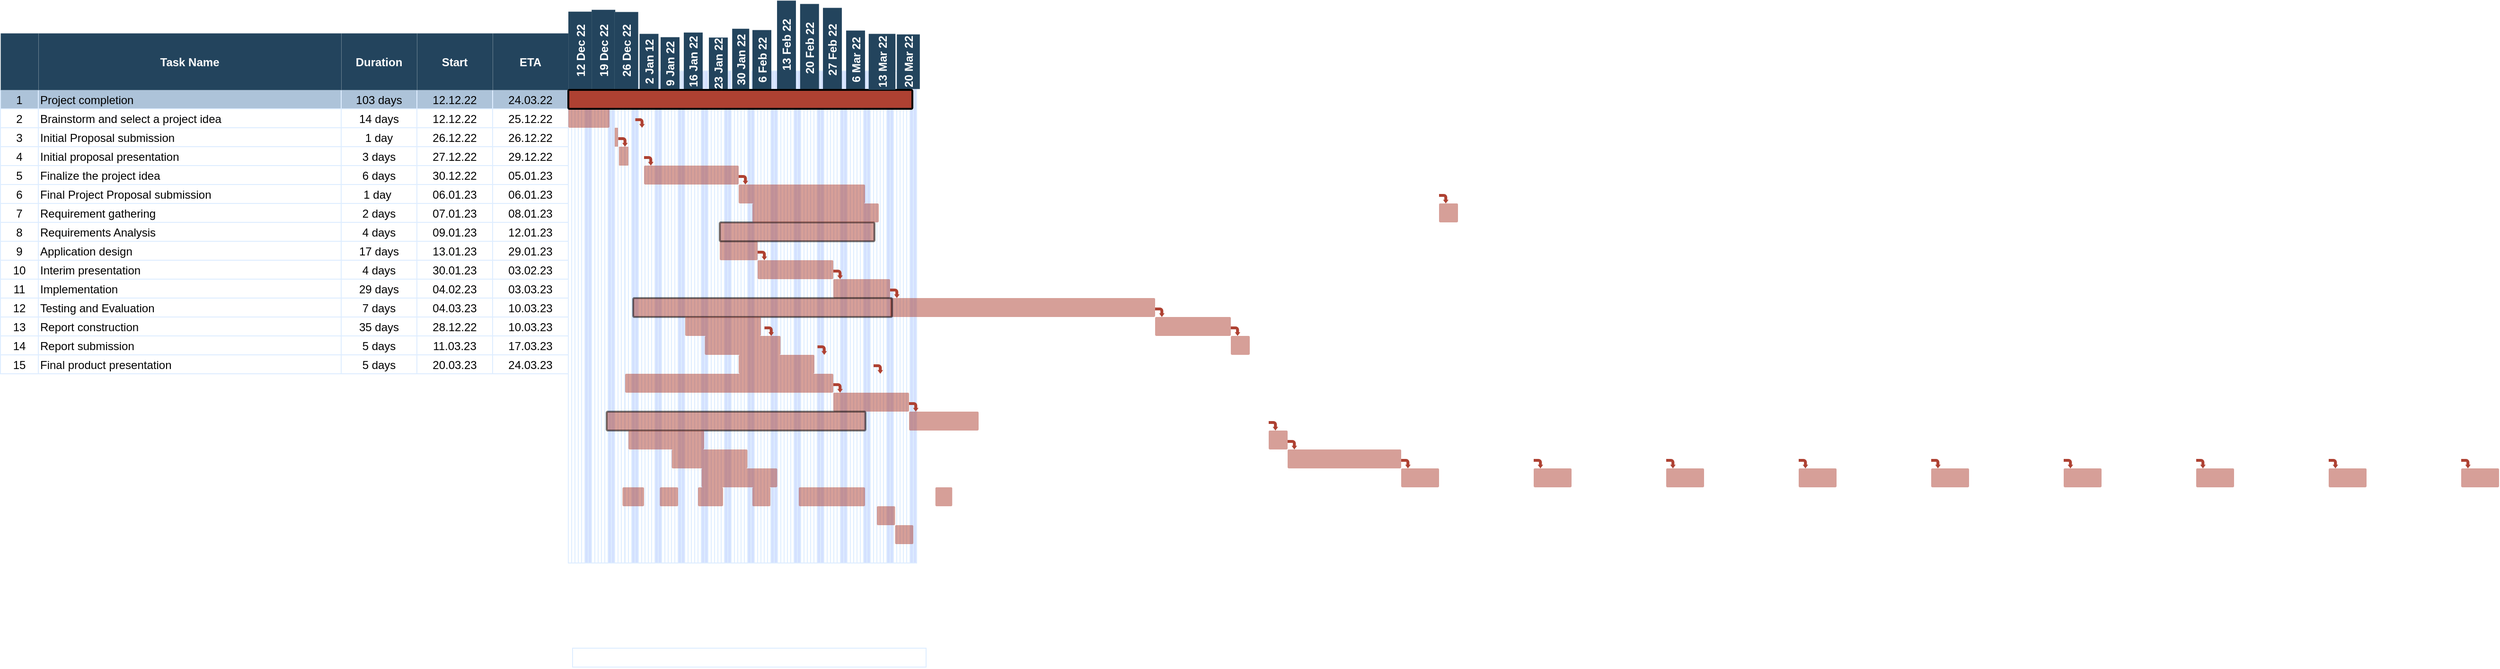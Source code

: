<mxfile version="20.7.4" type="github">
  <diagram name="Page-1" id="8378b5f6-a2b2-b727-a746-972ab9d02e00">
    <mxGraphModel dx="956" dy="424" grid="1" gridSize="10" guides="1" tooltips="1" connect="0" arrows="1" fold="1" page="1" pageScale="1.5" pageWidth="1169" pageHeight="827" background="none" math="0" shadow="0">
      <root>
        <mxCell id="0" />
        <mxCell id="1" parent="0" />
        <mxCell id="VZD8N8yUNEr_BLGie6FE-296" value="" style="strokeColor=#DEEDFF" parent="1" vertex="1">
          <mxGeometry x="858.5" y="380" width="3.5" height="520" as="geometry" />
        </mxCell>
        <mxCell id="VZD8N8yUNEr_BLGie6FE-297" value="" style="strokeColor=#DEEDFF" parent="1" vertex="1">
          <mxGeometry x="862" y="380" width="3.5" height="520" as="geometry" />
        </mxCell>
        <mxCell id="VZD8N8yUNEr_BLGie6FE-298" value="" style="strokeColor=#DEEDFF" parent="1" vertex="1">
          <mxGeometry x="865.5" y="380" width="3.5" height="520" as="geometry" />
        </mxCell>
        <mxCell id="VZD8N8yUNEr_BLGie6FE-299" value="" style="strokeColor=#DEEDFF" parent="1" vertex="1">
          <mxGeometry x="869" y="380" width="3.5" height="520" as="geometry" />
        </mxCell>
        <mxCell id="VZD8N8yUNEr_BLGie6FE-300" value="" style="strokeColor=#DEEDFF" parent="1" vertex="1">
          <mxGeometry x="872.5" y="380" width="3.5" height="520" as="geometry" />
        </mxCell>
        <mxCell id="VZD8N8yUNEr_BLGie6FE-301" value="" style="strokeColor=#DEEDFF;fillColor=#D4E1FF" parent="1" vertex="1">
          <mxGeometry x="876" y="380" width="3.5" height="520" as="geometry" />
        </mxCell>
        <mxCell id="VZD8N8yUNEr_BLGie6FE-302" value="" style="strokeColor=#DEEDFF;fillColor=#D4E1FF" parent="1" vertex="1">
          <mxGeometry x="879.5" y="380" width="3.5" height="520" as="geometry" />
        </mxCell>
        <mxCell id="VZD8N8yUNEr_BLGie6FE-303" value="30 Jan 22" style="fillColor=#23445D;strokeColor=#FFFFFF;strokeWidth=2;fontColor=#FFFFFF;fontStyle=1;rotation=-90;" parent="1" vertex="1">
          <mxGeometry x="835" y="358" width="67.25" height="20" as="geometry" />
        </mxCell>
        <mxCell id="VZD8N8yUNEr_BLGie6FE-313" value="" style="shape=mxgraph.flowchart.process;fillColor=#AE4132;strokeColor=none;strokeWidth=2;opacity=50" parent="1" vertex="1">
          <mxGeometry x="1706.5" y="800.0" width="40" height="20.0" as="geometry" />
        </mxCell>
        <mxCell id="VZD8N8yUNEr_BLGie6FE-314" value="" style="shape=mxgraph.arrows.bent_right_arrow;fillColor=#AE4132;strokeColor=none;strokeWidth=2;direction=south" parent="1" vertex="1">
          <mxGeometry x="1706.5" y="790.0" width="10.0" height="10.0" as="geometry" />
        </mxCell>
        <mxCell id="VZD8N8yUNEr_BLGie6FE-357" value="" style="strokeColor=#DEEDFF" parent="1" vertex="1">
          <mxGeometry x="883" y="380" width="3.5" height="520" as="geometry" />
        </mxCell>
        <mxCell id="VZD8N8yUNEr_BLGie6FE-358" value="" style="strokeColor=#DEEDFF" parent="1" vertex="1">
          <mxGeometry x="886.5" y="380" width="3.5" height="520" as="geometry" />
        </mxCell>
        <mxCell id="VZD8N8yUNEr_BLGie6FE-359" value="" style="strokeColor=#DEEDFF" parent="1" vertex="1">
          <mxGeometry x="893.5" y="380" width="3.5" height="520" as="geometry" />
        </mxCell>
        <mxCell id="VZD8N8yUNEr_BLGie6FE-360" value="" style="strokeColor=#DEEDFF" parent="1" vertex="1">
          <mxGeometry x="890" y="380" width="3.5" height="520" as="geometry" />
        </mxCell>
        <mxCell id="VZD8N8yUNEr_BLGie6FE-361" value="" style="strokeColor=#DEEDFF" parent="1" vertex="1">
          <mxGeometry x="897" y="380" width="3.5" height="520" as="geometry" />
        </mxCell>
        <mxCell id="VZD8N8yUNEr_BLGie6FE-362" value="" style="strokeColor=#DEEDFF;fillColor=#D4E1FF" parent="1" vertex="1">
          <mxGeometry x="900.5" y="380" width="3.5" height="520" as="geometry" />
        </mxCell>
        <mxCell id="VZD8N8yUNEr_BLGie6FE-363" value="" style="strokeColor=#DEEDFF;fillColor=#D4E1FF" parent="1" vertex="1">
          <mxGeometry x="904" y="380" width="3.5" height="520" as="geometry" />
        </mxCell>
        <mxCell id="VZD8N8yUNEr_BLGie6FE-364" value="6 Feb 22" style="fillColor=#23445D;strokeColor=#FFFFFF;strokeWidth=0;fontColor=#FFFFFF;fontStyle=1;rotation=-90;" parent="1" vertex="1">
          <mxGeometry x="859" y="358.25" width="63.5" height="20" as="geometry" />
        </mxCell>
        <mxCell id="VZD8N8yUNEr_BLGie6FE-374" value="" style="shape=mxgraph.flowchart.process;fillColor=#AE4132;strokeColor=none;strokeWidth=2;opacity=50" parent="1" vertex="1">
          <mxGeometry x="1846.5" y="800.0" width="40" height="20.0" as="geometry" />
        </mxCell>
        <mxCell id="VZD8N8yUNEr_BLGie6FE-375" value="" style="shape=mxgraph.arrows.bent_right_arrow;fillColor=#AE4132;strokeColor=none;strokeWidth=2;direction=south" parent="1" vertex="1">
          <mxGeometry x="1846.5" y="790.0" width="10.0" height="10.0" as="geometry" />
        </mxCell>
        <mxCell id="VZD8N8yUNEr_BLGie6FE-376" value="" style="strokeColor=#DEEDFF" parent="1" vertex="1">
          <mxGeometry x="907.5" y="380" width="3.5" height="520" as="geometry" />
        </mxCell>
        <mxCell id="VZD8N8yUNEr_BLGie6FE-377" value="" style="strokeColor=#DEEDFF" parent="1" vertex="1">
          <mxGeometry x="911" y="380" width="3.5" height="520" as="geometry" />
        </mxCell>
        <mxCell id="VZD8N8yUNEr_BLGie6FE-378" value="" style="strokeColor=#DEEDFF" parent="1" vertex="1">
          <mxGeometry x="914.5" y="380" width="3.5" height="520" as="geometry" />
        </mxCell>
        <mxCell id="VZD8N8yUNEr_BLGie6FE-379" value="" style="strokeColor=#DEEDFF" parent="1" vertex="1">
          <mxGeometry x="918" y="380" width="3.5" height="520" as="geometry" />
        </mxCell>
        <mxCell id="VZD8N8yUNEr_BLGie6FE-380" value="" style="strokeColor=#DEEDFF" parent="1" vertex="1">
          <mxGeometry x="921.5" y="380" width="3.5" height="520" as="geometry" />
        </mxCell>
        <mxCell id="VZD8N8yUNEr_BLGie6FE-381" value="" style="strokeColor=#DEEDFF;fillColor=#D4E1FF" parent="1" vertex="1">
          <mxGeometry x="925" y="380" width="3.5" height="520" as="geometry" />
        </mxCell>
        <mxCell id="VZD8N8yUNEr_BLGie6FE-382" value="" style="strokeColor=#DEEDFF;fillColor=#D4E1FF" parent="1" vertex="1">
          <mxGeometry x="928.5" y="380" width="3.5" height="520" as="geometry" />
        </mxCell>
        <mxCell id="VZD8N8yUNEr_BLGie6FE-383" value="13 Feb 22" style="fillColor=#23445D;strokeColor=#FFFFFF;strokeWidth=0;fontColor=#FFFFFF;fontStyle=1;rotation=-90;" parent="1" vertex="1">
          <mxGeometry x="870" y="342.14" width="93.5" height="20" as="geometry" />
        </mxCell>
        <mxCell id="VZD8N8yUNEr_BLGie6FE-393" value="" style="shape=mxgraph.flowchart.process;fillColor=#AE4132;strokeColor=none;strokeWidth=2;opacity=50" parent="1" vertex="1">
          <mxGeometry x="1986.5" y="800.0" width="40" height="20.0" as="geometry" />
        </mxCell>
        <mxCell id="VZD8N8yUNEr_BLGie6FE-394" value="" style="shape=mxgraph.arrows.bent_right_arrow;fillColor=#AE4132;strokeColor=none;strokeWidth=2;direction=south" parent="1" vertex="1">
          <mxGeometry x="1986.5" y="790.0" width="10.0" height="10.0" as="geometry" />
        </mxCell>
        <mxCell id="VZD8N8yUNEr_BLGie6FE-395" value="" style="strokeColor=#DEEDFF" parent="1" vertex="1">
          <mxGeometry x="932" y="380" width="3.5" height="520" as="geometry" />
        </mxCell>
        <mxCell id="VZD8N8yUNEr_BLGie6FE-396" value="" style="strokeColor=#DEEDFF" parent="1" vertex="1">
          <mxGeometry x="935.5" y="380" width="3.5" height="520" as="geometry" />
        </mxCell>
        <mxCell id="VZD8N8yUNEr_BLGie6FE-397" value="" style="strokeColor=#DEEDFF" parent="1" vertex="1">
          <mxGeometry x="939" y="380" width="3.5" height="520" as="geometry" />
        </mxCell>
        <mxCell id="VZD8N8yUNEr_BLGie6FE-398" value="" style="strokeColor=#DEEDFF" parent="1" vertex="1">
          <mxGeometry x="942.5" y="380" width="3.5" height="520" as="geometry" />
        </mxCell>
        <mxCell id="VZD8N8yUNEr_BLGie6FE-399" value="" style="strokeColor=#DEEDFF" parent="1" vertex="1">
          <mxGeometry x="946" y="380" width="3.5" height="520" as="geometry" />
        </mxCell>
        <mxCell id="VZD8N8yUNEr_BLGie6FE-400" value="" style="strokeColor=#DEEDFF;fillColor=#D4E1FF" parent="1" vertex="1">
          <mxGeometry x="949.5" y="380" width="3.5" height="520" as="geometry" />
        </mxCell>
        <mxCell id="VZD8N8yUNEr_BLGie6FE-401" value="" style="strokeColor=#DEEDFF;fillColor=#D4E1FF" parent="1" vertex="1">
          <mxGeometry x="953" y="380" width="3.5" height="520" as="geometry" />
        </mxCell>
        <mxCell id="VZD8N8yUNEr_BLGie6FE-402" value="20 Feb 22" style="fillColor=#23445D;strokeColor=#FFFFFF;strokeWidth=0;fontColor=#FFFFFF;fontStyle=1;rotation=-90;" parent="1" vertex="1">
          <mxGeometry x="894.38" y="345.64" width="93.5" height="20" as="geometry" />
        </mxCell>
        <mxCell id="VZD8N8yUNEr_BLGie6FE-412" value="" style="shape=mxgraph.flowchart.process;fillColor=#AE4132;strokeColor=none;strokeWidth=2;opacity=50" parent="1" vertex="1">
          <mxGeometry x="2126.5" y="800.0" width="40" height="20.0" as="geometry" />
        </mxCell>
        <mxCell id="VZD8N8yUNEr_BLGie6FE-413" value="" style="shape=mxgraph.arrows.bent_right_arrow;fillColor=#AE4132;strokeColor=none;strokeWidth=2;direction=south" parent="1" vertex="1">
          <mxGeometry x="2126.5" y="790.0" width="10.0" height="10.0" as="geometry" />
        </mxCell>
        <mxCell id="VZD8N8yUNEr_BLGie6FE-414" value="" style="strokeColor=#DEEDFF" parent="1" vertex="1">
          <mxGeometry x="956.5" y="380" width="3.5" height="520" as="geometry" />
        </mxCell>
        <mxCell id="VZD8N8yUNEr_BLGie6FE-415" value="" style="strokeColor=#DEEDFF" parent="1" vertex="1">
          <mxGeometry x="960" y="380" width="3.5" height="520" as="geometry" />
        </mxCell>
        <mxCell id="VZD8N8yUNEr_BLGie6FE-416" value="" style="strokeColor=#DEEDFF" parent="1" vertex="1">
          <mxGeometry x="963.5" y="380" width="3.5" height="520" as="geometry" />
        </mxCell>
        <mxCell id="VZD8N8yUNEr_BLGie6FE-417" value="" style="strokeColor=#DEEDFF" parent="1" vertex="1">
          <mxGeometry x="967" y="380" width="3.5" height="520" as="geometry" />
        </mxCell>
        <mxCell id="VZD8N8yUNEr_BLGie6FE-418" value="" style="strokeColor=#DEEDFF" parent="1" vertex="1">
          <mxGeometry x="970.5" y="380" width="3.5" height="520" as="geometry" />
        </mxCell>
        <mxCell id="VZD8N8yUNEr_BLGie6FE-419" value="" style="strokeColor=#DEEDFF;fillColor=#D4E1FF" parent="1" vertex="1">
          <mxGeometry x="974" y="380" width="3.5" height="520" as="geometry" />
        </mxCell>
        <mxCell id="VZD8N8yUNEr_BLGie6FE-420" value="" style="strokeColor=#DEEDFF;fillColor=#D4E1FF" parent="1" vertex="1">
          <mxGeometry x="977.5" y="380" width="3.5" height="520" as="geometry" />
        </mxCell>
        <mxCell id="VZD8N8yUNEr_BLGie6FE-421" value="27 Feb 22" style="fillColor=#23445D;strokeColor=#FFFFFF;strokeWidth=0;fontColor=#FFFFFF;fontStyle=1;rotation=-90;" parent="1" vertex="1">
          <mxGeometry x="920.82" y="347.46" width="88.87" height="20" as="geometry" />
        </mxCell>
        <mxCell id="VZD8N8yUNEr_BLGie6FE-431" value="" style="shape=mxgraph.flowchart.process;fillColor=#AE4132;strokeColor=none;strokeWidth=2;opacity=50" parent="1" vertex="1">
          <mxGeometry x="2266.5" y="800.0" width="40" height="20.0" as="geometry" />
        </mxCell>
        <mxCell id="VZD8N8yUNEr_BLGie6FE-432" value="" style="shape=mxgraph.arrows.bent_right_arrow;fillColor=#AE4132;strokeColor=none;strokeWidth=2;direction=south" parent="1" vertex="1">
          <mxGeometry x="2266.5" y="790.0" width="10.0" height="10.0" as="geometry" />
        </mxCell>
        <mxCell id="VZD8N8yUNEr_BLGie6FE-452" value="" style="strokeColor=#DEEDFF" parent="1" vertex="1">
          <mxGeometry x="981" y="380" width="3.5" height="520" as="geometry" />
        </mxCell>
        <mxCell id="VZD8N8yUNEr_BLGie6FE-453" value="" style="strokeColor=#DEEDFF" parent="1" vertex="1">
          <mxGeometry x="984.5" y="380" width="3.5" height="520" as="geometry" />
        </mxCell>
        <mxCell id="VZD8N8yUNEr_BLGie6FE-454" value="" style="strokeColor=#DEEDFF" parent="1" vertex="1">
          <mxGeometry x="988" y="380" width="3.5" height="520" as="geometry" />
        </mxCell>
        <mxCell id="VZD8N8yUNEr_BLGie6FE-455" value="" style="strokeColor=#DEEDFF" parent="1" vertex="1">
          <mxGeometry x="991.5" y="380" width="3.5" height="520" as="geometry" />
        </mxCell>
        <mxCell id="VZD8N8yUNEr_BLGie6FE-456" value="" style="strokeColor=#DEEDFF" parent="1" vertex="1">
          <mxGeometry x="995" y="380" width="3.5" height="520" as="geometry" />
        </mxCell>
        <mxCell id="VZD8N8yUNEr_BLGie6FE-457" value="" style="strokeColor=#DEEDFF;fillColor=#D4E1FF" parent="1" vertex="1">
          <mxGeometry x="998.5" y="380" width="3.5" height="520" as="geometry" />
        </mxCell>
        <mxCell id="VZD8N8yUNEr_BLGie6FE-458" value="" style="strokeColor=#DEEDFF;fillColor=#D4E1FF" parent="1" vertex="1">
          <mxGeometry x="1002" y="380" width="3.5" height="520" as="geometry" />
        </mxCell>
        <mxCell id="VZD8N8yUNEr_BLGie6FE-459" value="6 Mar 22" style="fillColor=#23445D;strokeColor=#FFFFFF;strokeWidth=0;fontColor=#FFFFFF;fontStyle=1;rotation=-90;" parent="1" vertex="1">
          <mxGeometry x="958.75" y="358" width="62" height="20" as="geometry" />
        </mxCell>
        <mxCell id="VZD8N8yUNEr_BLGie6FE-469" value="" style="shape=mxgraph.flowchart.process;fillColor=#AE4132;strokeColor=none;strokeWidth=2;opacity=50" parent="1" vertex="1">
          <mxGeometry x="2406.5" y="800.0" width="40" height="20.0" as="geometry" />
        </mxCell>
        <mxCell id="VZD8N8yUNEr_BLGie6FE-470" value="" style="shape=mxgraph.arrows.bent_right_arrow;fillColor=#AE4132;strokeColor=none;strokeWidth=2;direction=south" parent="1" vertex="1">
          <mxGeometry x="2406.5" y="790.0" width="10.0" height="10.0" as="geometry" />
        </mxCell>
        <mxCell id="VZD8N8yUNEr_BLGie6FE-471" value="" style="strokeColor=#DEEDFF" parent="1" vertex="1">
          <mxGeometry x="1005.5" y="380" width="3.5" height="520" as="geometry" />
        </mxCell>
        <mxCell id="VZD8N8yUNEr_BLGie6FE-472" value="" style="strokeColor=#DEEDFF" parent="1" vertex="1">
          <mxGeometry x="1009" y="380" width="3.5" height="520" as="geometry" />
        </mxCell>
        <mxCell id="VZD8N8yUNEr_BLGie6FE-473" value="" style="strokeColor=#DEEDFF" parent="1" vertex="1">
          <mxGeometry x="1012.5" y="380" width="3.5" height="520" as="geometry" />
        </mxCell>
        <mxCell id="VZD8N8yUNEr_BLGie6FE-474" value="" style="strokeColor=#DEEDFF" parent="1" vertex="1">
          <mxGeometry x="1016" y="380" width="3.5" height="520" as="geometry" />
        </mxCell>
        <mxCell id="VZD8N8yUNEr_BLGie6FE-475" value="" style="strokeColor=#DEEDFF" parent="1" vertex="1">
          <mxGeometry x="1019.5" y="380" width="3.5" height="520" as="geometry" />
        </mxCell>
        <mxCell id="VZD8N8yUNEr_BLGie6FE-476" value="" style="strokeColor=#DEEDFF;fillColor=#D4E1FF" parent="1" vertex="1">
          <mxGeometry x="1023" y="380" width="3.5" height="520" as="geometry" />
        </mxCell>
        <mxCell id="VZD8N8yUNEr_BLGie6FE-477" value="" style="strokeColor=#DEEDFF;fillColor=#D4E1FF" parent="1" vertex="1">
          <mxGeometry x="1026.5" y="380" width="3.5" height="520" as="geometry" />
        </mxCell>
        <mxCell id="VZD8N8yUNEr_BLGie6FE-488" value="" style="shape=mxgraph.flowchart.process;fillColor=#AE4132;strokeColor=none;strokeWidth=2;opacity=50" parent="1" vertex="1">
          <mxGeometry x="2546.5" y="800.0" width="40" height="20.0" as="geometry" />
        </mxCell>
        <mxCell id="VZD8N8yUNEr_BLGie6FE-489" value="" style="shape=mxgraph.arrows.bent_right_arrow;fillColor=#AE4132;strokeColor=none;strokeWidth=2;direction=south" parent="1" vertex="1">
          <mxGeometry x="2546.5" y="790.0" width="10.0" height="10.0" as="geometry" />
        </mxCell>
        <mxCell id="VZD8N8yUNEr_BLGie6FE-490" value="" style="strokeColor=#DEEDFF" parent="1" vertex="1">
          <mxGeometry x="1030" y="380" width="3.5" height="520" as="geometry" />
        </mxCell>
        <mxCell id="VZD8N8yUNEr_BLGie6FE-491" value="" style="strokeColor=#DEEDFF" parent="1" vertex="1">
          <mxGeometry x="1033.5" y="380" width="3.5" height="520" as="geometry" />
        </mxCell>
        <mxCell id="VZD8N8yUNEr_BLGie6FE-492" value="" style="strokeColor=#DEEDFF" parent="1" vertex="1">
          <mxGeometry x="1037" y="380" width="3.5" height="520" as="geometry" />
        </mxCell>
        <mxCell id="VZD8N8yUNEr_BLGie6FE-493" value="" style="strokeColor=#DEEDFF" parent="1" vertex="1">
          <mxGeometry x="1040.5" y="380" width="3.5" height="520" as="geometry" />
        </mxCell>
        <mxCell id="VZD8N8yUNEr_BLGie6FE-494" value="" style="strokeColor=#DEEDFF" parent="1" vertex="1">
          <mxGeometry x="1044" y="380" width="3.5" height="520" as="geometry" />
        </mxCell>
        <mxCell id="VZD8N8yUNEr_BLGie6FE-495" value="" style="strokeColor=#DEEDFF;fillColor=#D4E1FF" parent="1" vertex="1">
          <mxGeometry x="1047.5" y="380" width="3.5" height="520" as="geometry" />
        </mxCell>
        <mxCell id="VZD8N8yUNEr_BLGie6FE-496" value="" style="strokeColor=#DEEDFF;fillColor=#D4E1FF" parent="1" vertex="1">
          <mxGeometry x="1051" y="380" width="3.5" height="520" as="geometry" />
        </mxCell>
        <mxCell id="VZD8N8yUNEr_BLGie6FE-497" value="20 Mar 22" style="fillColor=#23445D;strokeColor=#FFFFFF;strokeWidth=0;fontColor=#FFFFFF;fontStyle=1;rotation=-90;" parent="1" vertex="1">
          <mxGeometry x="1016.62" y="357.77" width="57.75" height="24.37" as="geometry" />
        </mxCell>
        <mxCell id="VZD8N8yUNEr_BLGie6FE-507" value="" style="shape=mxgraph.flowchart.process;fillColor=#AE4132;strokeColor=none;strokeWidth=2;opacity=50" parent="1" vertex="1">
          <mxGeometry x="2686.5" y="800.0" width="40" height="20.0" as="geometry" />
        </mxCell>
        <mxCell id="VZD8N8yUNEr_BLGie6FE-508" value="" style="shape=mxgraph.arrows.bent_right_arrow;fillColor=#AE4132;strokeColor=none;strokeWidth=2;direction=south" parent="1" vertex="1">
          <mxGeometry x="2686.5" y="790.0" width="10.0" height="10.0" as="geometry" />
        </mxCell>
        <mxCell id="63" value="1" style="strokeColor=#DEEDFF;fillColor=#ADC3D9" parent="1" vertex="1">
          <mxGeometry x="86.5" y="400" width="40" height="20" as="geometry" />
        </mxCell>
        <mxCell id="64" value="Project completion" style="align=left;strokeColor=#DEEDFF;fillColor=#ADC3D9" parent="1" vertex="1">
          <mxGeometry x="126.5" y="400" width="320" height="20" as="geometry" />
        </mxCell>
        <mxCell id="65" value="103 days" style="strokeColor=#DEEDFF;fillColor=#ADC3D9" parent="1" vertex="1">
          <mxGeometry x="446.5" y="400" width="80.0" height="20" as="geometry" />
        </mxCell>
        <mxCell id="66" value="12.12.22" style="strokeColor=#DEEDFF;fillColor=#ADC3D9" parent="1" vertex="1">
          <mxGeometry x="526.5" y="400" width="80.0" height="20" as="geometry" />
        </mxCell>
        <mxCell id="67" value="24.03.22" style="strokeColor=#DEEDFF;fillColor=#ADC3D9" parent="1" vertex="1">
          <mxGeometry x="606.5" y="400.0" width="80.0" height="20" as="geometry" />
        </mxCell>
        <mxCell id="68" value="" style="strokeColor=#DEEDFF" parent="1" vertex="1">
          <mxGeometry x="686.5" y="380" width="3.5" height="520" as="geometry" />
        </mxCell>
        <mxCell id="74" value="2" style="strokeColor=#DEEDFF" parent="1" vertex="1">
          <mxGeometry x="86.5" y="420.0" width="40" height="20" as="geometry" />
        </mxCell>
        <mxCell id="75" value="Brainstorm and select a project idea" style="align=left;strokeColor=#DEEDFF" parent="1" vertex="1">
          <mxGeometry x="126.5" y="420.0" width="320.0" height="20.0" as="geometry" />
        </mxCell>
        <mxCell id="76" value="14 days" style="strokeColor=#DEEDFF" parent="1" vertex="1">
          <mxGeometry x="446.5" y="420.0" width="80.0" height="20" as="geometry" />
        </mxCell>
        <mxCell id="77" value="12.12.22" style="strokeColor=#DEEDFF" parent="1" vertex="1">
          <mxGeometry x="526.5" y="420.0" width="80.0" height="20" as="geometry" />
        </mxCell>
        <mxCell id="78" value="25.12.22" style="strokeColor=#DEEDFF" parent="1" vertex="1">
          <mxGeometry x="606.5" y="420" width="80.0" height="20" as="geometry" />
        </mxCell>
        <mxCell id="79" value="3" style="strokeColor=#DEEDFF" parent="1" vertex="1">
          <mxGeometry x="86.5" y="440.0" width="40" height="20" as="geometry" />
        </mxCell>
        <mxCell id="80" value="Initial Proposal submission" style="align=left;strokeColor=#DEEDFF" parent="1" vertex="1">
          <mxGeometry x="126.5" y="440.0" width="320" height="20" as="geometry" />
        </mxCell>
        <mxCell id="81" value="1 day" style="strokeColor=#DEEDFF" parent="1" vertex="1">
          <mxGeometry x="446.5" y="440.0" width="80.0" height="20" as="geometry" />
        </mxCell>
        <mxCell id="82" value="26.12.22" style="strokeColor=#DEEDFF" parent="1" vertex="1">
          <mxGeometry x="526.5" y="440.0" width="80.0" height="20" as="geometry" />
        </mxCell>
        <mxCell id="83" value="26.12.22" style="strokeColor=#DEEDFF" parent="1" vertex="1">
          <mxGeometry x="606.5" y="440.0" width="80.0" height="20" as="geometry" />
        </mxCell>
        <mxCell id="84" value="4" style="strokeColor=#DEEDFF" parent="1" vertex="1">
          <mxGeometry x="86.5" y="460.0" width="40" height="20" as="geometry" />
        </mxCell>
        <mxCell id="85" value="Initial proposal presentation" style="align=left;strokeColor=#DEEDFF" parent="1" vertex="1">
          <mxGeometry x="126.5" y="460.0" width="320.0" height="20" as="geometry" />
        </mxCell>
        <mxCell id="86" value="3 days" style="strokeColor=#DEEDFF" parent="1" vertex="1">
          <mxGeometry x="446.5" y="460.0" width="80.0" height="20" as="geometry" />
        </mxCell>
        <mxCell id="87" value="27.12.22" style="strokeColor=#DEEDFF" parent="1" vertex="1">
          <mxGeometry x="526.5" y="460.0" width="80.0" height="20" as="geometry" />
        </mxCell>
        <mxCell id="88" value="29.12.22" style="strokeColor=#DEEDFF" parent="1" vertex="1">
          <mxGeometry x="606.5" y="460.0" width="80.0" height="20" as="geometry" />
        </mxCell>
        <mxCell id="89" value="5" style="strokeColor=#DEEDFF" parent="1" vertex="1">
          <mxGeometry x="86.5" y="480.0" width="40" height="20" as="geometry" />
        </mxCell>
        <mxCell id="90" value="Finalize the project idea" style="align=left;strokeColor=#DEEDFF" parent="1" vertex="1">
          <mxGeometry x="126.5" y="480.0" width="320.0" height="20" as="geometry" />
        </mxCell>
        <mxCell id="91" value="6 days" style="strokeColor=#DEEDFF" parent="1" vertex="1">
          <mxGeometry x="446.5" y="480.0" width="80.0" height="20" as="geometry" />
        </mxCell>
        <mxCell id="92" value="30.12.22" style="strokeColor=#DEEDFF" parent="1" vertex="1">
          <mxGeometry x="526.5" y="480.0" width="80.0" height="20" as="geometry" />
        </mxCell>
        <mxCell id="93" value="05.01.23" style="strokeColor=#DEEDFF" parent="1" vertex="1">
          <mxGeometry x="606.5" y="480.0" width="80.0" height="20" as="geometry" />
        </mxCell>
        <mxCell id="94" value="6" style="strokeColor=#DEEDFF" parent="1" vertex="1">
          <mxGeometry x="86.5" y="500.0" width="40" height="20" as="geometry" />
        </mxCell>
        <mxCell id="95" value="Final Project Proposal submission" style="align=left;strokeColor=#DEEDFF" parent="1" vertex="1">
          <mxGeometry x="126.5" y="500.0" width="320.0" height="20" as="geometry" />
        </mxCell>
        <mxCell id="96" value="1 day " style="strokeColor=#DEEDFF" parent="1" vertex="1">
          <mxGeometry x="446.5" y="500.0" width="80.0" height="20" as="geometry" />
        </mxCell>
        <mxCell id="97" value="06.01.23" style="strokeColor=#DEEDFF" parent="1" vertex="1">
          <mxGeometry x="526.5" y="500.0" width="80.0" height="20" as="geometry" />
        </mxCell>
        <mxCell id="98" value="06.01.23" style="strokeColor=#DEEDFF" parent="1" vertex="1">
          <mxGeometry x="606.5" y="500.0" width="80.0" height="20" as="geometry" />
        </mxCell>
        <mxCell id="99" value="7" style="strokeColor=#DEEDFF" parent="1" vertex="1">
          <mxGeometry x="86.5" y="520.0" width="40" height="20" as="geometry" />
        </mxCell>
        <mxCell id="100" value="Requirement gathering" style="align=left;strokeColor=#DEEDFF" parent="1" vertex="1">
          <mxGeometry x="126.5" y="520.0" width="320.0" height="20" as="geometry" />
        </mxCell>
        <mxCell id="101" value="2 days" style="strokeColor=#DEEDFF" parent="1" vertex="1">
          <mxGeometry x="446.5" y="520.0" width="80.0" height="20" as="geometry" />
        </mxCell>
        <mxCell id="102" value="07.01.23" style="strokeColor=#DEEDFF" parent="1" vertex="1">
          <mxGeometry x="526.5" y="520.0" width="80.0" height="20" as="geometry" />
        </mxCell>
        <mxCell id="103" value="08.01.23" style="strokeColor=#DEEDFF" parent="1" vertex="1">
          <mxGeometry x="606.5" y="520.0" width="80.0" height="20" as="geometry" />
        </mxCell>
        <mxCell id="104" value="8" style="strokeColor=#DEEDFF;fillColor=#FFFFFF;" parent="1" vertex="1">
          <mxGeometry x="86.5" y="540.0" width="40" height="20" as="geometry" />
        </mxCell>
        <mxCell id="105" value="Requirements Analysis" style="align=left;strokeColor=#DEEDFF;fillColor=#FFFFFF;" parent="1" vertex="1">
          <mxGeometry x="126.5" y="540.0" width="320.0" height="20.0" as="geometry" />
        </mxCell>
        <mxCell id="106" value="4 days" style="strokeColor=#DEEDFF;fillColor=#FFFFFF;" parent="1" vertex="1">
          <mxGeometry x="446.5" y="540.0" width="80.0" height="20" as="geometry" />
        </mxCell>
        <mxCell id="107" value="09.01.23" style="strokeColor=#DEEDFF;fillColor=#FFFFFF;" parent="1" vertex="1">
          <mxGeometry x="526.5" y="540.0" width="80.0" height="20" as="geometry" />
        </mxCell>
        <mxCell id="108" value="12.01.23" style="strokeColor=#DEEDFF;fillColor=#FFFFFF;" parent="1" vertex="1">
          <mxGeometry x="606.5" y="540.0" width="80.0" height="20" as="geometry" />
        </mxCell>
        <mxCell id="109" value="9" style="strokeColor=#DEEDFF;fillColor=#FFFFFF;" parent="1" vertex="1">
          <mxGeometry x="86.5" y="560.0" width="40" height="20" as="geometry" />
        </mxCell>
        <mxCell id="114" value="10" style="strokeColor=#DEEDFF" parent="1" vertex="1">
          <mxGeometry x="86.5" y="580.0" width="40" height="20" as="geometry" />
        </mxCell>
        <mxCell id="119" value="11" style="strokeColor=#DEEDFF" parent="1" vertex="1">
          <mxGeometry x="86.5" y="600.0" width="40" height="20" as="geometry" />
        </mxCell>
        <mxCell id="124" value="12" style="strokeColor=#DEEDFF;fillColor=#FFFFFF;" parent="1" vertex="1">
          <mxGeometry x="86.5" y="620.0" width="40" height="20" as="geometry" />
        </mxCell>
        <mxCell id="126" value="17 days" style="strokeColor=#DEEDFF;fillColor=#FFFFFF;" parent="1" vertex="1">
          <mxGeometry x="446.5" y="560.0" width="80.0" height="20" as="geometry" />
        </mxCell>
        <mxCell id="127" value="13.01.23" style="strokeColor=#DEEDFF;fillColor=#FFFFFF;" parent="1" vertex="1">
          <mxGeometry x="526.5" y="560.0" width="80.0" height="20" as="geometry" />
        </mxCell>
        <mxCell id="128" value="29.01.23" style="strokeColor=#DEEDFF;fillColor=#FFFFFF;" parent="1" vertex="1">
          <mxGeometry x="606.5" y="560.0" width="80.0" height="20" as="geometry" />
        </mxCell>
        <mxCell id="129" value="13" style="strokeColor=#DEEDFF" parent="1" vertex="1">
          <mxGeometry x="86.5" y="640.0" width="40" height="20" as="geometry" />
        </mxCell>
        <mxCell id="134" value="14" style="strokeColor=#DEEDFF;fillColor=#FFFFFF" parent="1" vertex="1">
          <mxGeometry x="86.5" y="660" width="40" height="20" as="geometry" />
        </mxCell>
        <mxCell id="139" value="15" style="strokeColor=#DEEDFF;fillColor=#FFFFFF;" parent="1" vertex="1">
          <mxGeometry x="86.5" y="680.0" width="40" height="20" as="geometry" />
        </mxCell>
        <mxCell id="145" value="Interim presentation" style="align=left;strokeColor=#DEEDFF" parent="1" vertex="1">
          <mxGeometry x="126.5" y="580.0" width="320.0" height="20" as="geometry" />
        </mxCell>
        <mxCell id="146" value="4 days" style="strokeColor=#DEEDFF" parent="1" vertex="1">
          <mxGeometry x="446.5" y="580.0" width="80.0" height="20" as="geometry" />
        </mxCell>
        <mxCell id="147" value="30.01.23" style="strokeColor=#DEEDFF" parent="1" vertex="1">
          <mxGeometry x="526.5" y="580.0" width="80.0" height="20" as="geometry" />
        </mxCell>
        <mxCell id="148" value="03.02.23" style="strokeColor=#DEEDFF" parent="1" vertex="1">
          <mxGeometry x="606.5" y="580.0" width="80.0" height="20" as="geometry" />
        </mxCell>
        <mxCell id="150" value="Implementation" style="align=left;strokeColor=#DEEDFF;fillColor=#FFFFFF;" parent="1" vertex="1">
          <mxGeometry x="126.5" y="600.0" width="320.0" height="20" as="geometry" />
        </mxCell>
        <mxCell id="151" value="29 days" style="strokeColor=#DEEDFF" parent="1" vertex="1">
          <mxGeometry x="446.5" y="600.0" width="80.0" height="20" as="geometry" />
        </mxCell>
        <mxCell id="152" value="04.02.23" style="strokeColor=#DEEDFF" parent="1" vertex="1">
          <mxGeometry x="526.5" y="600.0" width="80.0" height="20" as="geometry" />
        </mxCell>
        <mxCell id="153" value="03.03.23" style="strokeColor=#DEEDFF" parent="1" vertex="1">
          <mxGeometry x="606.5" y="600.0" width="80.0" height="20" as="geometry" />
        </mxCell>
        <mxCell id="155" value="Testing and Evaluation" style="align=left;strokeColor=#DEEDFF;fillColor=#FFFFFF;" parent="1" vertex="1">
          <mxGeometry x="126.5" y="620.0" width="320.0" height="20" as="geometry" />
        </mxCell>
        <mxCell id="156" value="7 days" style="strokeColor=#DEEDFF;fillColor=#FFFFFF;" parent="1" vertex="1">
          <mxGeometry x="446.5" y="620.0" width="80.0" height="20" as="geometry" />
        </mxCell>
        <mxCell id="157" value="04.03.23" style="strokeColor=#DEEDFF;fillColor=#FFFFFF;" parent="1" vertex="1">
          <mxGeometry x="526.5" y="620.0" width="80.0" height="20" as="geometry" />
        </mxCell>
        <mxCell id="158" value="10.03.23" style="strokeColor=#DEEDFF;fillColor=#FFFFFF;" parent="1" vertex="1">
          <mxGeometry x="606.5" y="620.0" width="80.0" height="20" as="geometry" />
        </mxCell>
        <mxCell id="175" value="Report construction" style="align=left;strokeColor=#DEEDFF" parent="1" vertex="1">
          <mxGeometry x="126.5" y="640.0" width="320.0" height="20" as="geometry" />
        </mxCell>
        <mxCell id="176" value="35 days" style="strokeColor=#DEEDFF" parent="1" vertex="1">
          <mxGeometry x="446.5" y="640.0" width="80.0" height="20" as="geometry" />
        </mxCell>
        <mxCell id="177" value="28.12.22" style="strokeColor=#DEEDFF" parent="1" vertex="1">
          <mxGeometry x="526.5" y="640.0" width="80.0" height="20" as="geometry" />
        </mxCell>
        <mxCell id="178" value="10.03.23" style="strokeColor=#DEEDFF" parent="1" vertex="1">
          <mxGeometry x="606.5" y="640.0" width="80.0" height="20" as="geometry" />
        </mxCell>
        <mxCell id="180" value="Report submission" style="align=left;strokeColor=#DEEDFF" parent="1" vertex="1">
          <mxGeometry x="126.5" y="660.0" width="320.0" height="20" as="geometry" />
        </mxCell>
        <mxCell id="181" value="5 days" style="strokeColor=#DEEDFF" parent="1" vertex="1">
          <mxGeometry x="446.5" y="660.0" width="80.0" height="20" as="geometry" />
        </mxCell>
        <mxCell id="182" value="11.03.23" style="strokeColor=#DEEDFF" parent="1" vertex="1">
          <mxGeometry x="526.5" y="660.0" width="80.0" height="20" as="geometry" />
        </mxCell>
        <mxCell id="183" value="17.03.23" style="strokeColor=#DEEDFF" parent="1" vertex="1">
          <mxGeometry x="606.5" y="660.0" width="80.0" height="20" as="geometry" />
        </mxCell>
        <mxCell id="185" value="Final product presentation" style="align=left;strokeColor=#DEEDFF" parent="1" vertex="1">
          <mxGeometry x="126.5" y="680.0" width="320.0" height="20" as="geometry" />
        </mxCell>
        <mxCell id="186" value="5 days" style="strokeColor=#DEEDFF" parent="1" vertex="1">
          <mxGeometry x="446.5" y="680.0" width="80.0" height="20" as="geometry" />
        </mxCell>
        <mxCell id="187" value="20.03.23" style="strokeColor=#DEEDFF" parent="1" vertex="1">
          <mxGeometry x="526.5" y="680.0" width="80.0" height="20" as="geometry" />
        </mxCell>
        <mxCell id="188" value="24.03.23" style="strokeColor=#DEEDFF" parent="1" vertex="1">
          <mxGeometry x="606.5" y="680.0" width="80.0" height="20" as="geometry" />
        </mxCell>
        <mxCell id="194" value="" style="strokeColor=#DEEDFF" parent="1" vertex="1">
          <mxGeometry x="690" y="380" width="3.5" height="520" as="geometry" />
        </mxCell>
        <mxCell id="195" value="" style="strokeColor=#DEEDFF" parent="1" vertex="1">
          <mxGeometry x="693.5" y="380" width="3.5" height="520" as="geometry" />
        </mxCell>
        <mxCell id="196" value="" style="strokeColor=#DEEDFF" parent="1" vertex="1">
          <mxGeometry x="697" y="380" width="3.5" height="520" as="geometry" />
        </mxCell>
        <mxCell id="197" value="" style="strokeColor=#DEEDFF" parent="1" vertex="1">
          <mxGeometry x="700.5" y="380" width="3.5" height="520" as="geometry" />
        </mxCell>
        <mxCell id="198" value="" style="strokeColor=#DEEDFF;fillColor=#D4E1FF" parent="1" vertex="1">
          <mxGeometry x="704" y="380" width="3.5" height="520" as="geometry" />
        </mxCell>
        <mxCell id="199" value="" style="strokeColor=#DEEDFF;fillColor=#D4E1FF" parent="1" vertex="1">
          <mxGeometry x="707.5" y="380" width="3.5" height="520" as="geometry" />
        </mxCell>
        <mxCell id="200" value="" style="strokeColor=#DEEDFF" parent="1" vertex="1">
          <mxGeometry x="711" y="380" width="3.5" height="520" as="geometry" />
        </mxCell>
        <mxCell id="201" value="" style="strokeColor=#DEEDFF" parent="1" vertex="1">
          <mxGeometry x="714.5" y="380" width="3.5" height="520" as="geometry" />
        </mxCell>
        <mxCell id="202" value="" style="strokeColor=#DEEDFF" parent="1" vertex="1">
          <mxGeometry x="718" y="380" width="3.5" height="520" as="geometry" />
        </mxCell>
        <mxCell id="203" value="" style="strokeColor=#DEEDFF" parent="1" vertex="1">
          <mxGeometry x="721.5" y="380" width="3.5" height="520" as="geometry" />
        </mxCell>
        <mxCell id="204" value="" style="strokeColor=#DEEDFF" parent="1" vertex="1">
          <mxGeometry x="725" y="380" width="3.5" height="520" as="geometry" />
        </mxCell>
        <mxCell id="205" value="" style="strokeColor=#DEEDFF;fillColor=#D4E1FF" parent="1" vertex="1">
          <mxGeometry x="728.5" y="380" width="3.5" height="520" as="geometry" />
        </mxCell>
        <mxCell id="206" value="" style="strokeColor=#DEEDFF;fillColor=#D4E1FF" parent="1" vertex="1">
          <mxGeometry x="732" y="380" width="3.5" height="520" as="geometry" />
        </mxCell>
        <mxCell id="207" value="" style="strokeColor=#DEEDFF" parent="1" vertex="1">
          <mxGeometry x="735.5" y="380" width="3.5" height="520" as="geometry" />
        </mxCell>
        <mxCell id="208" value="" style="strokeColor=#DEEDFF" parent="1" vertex="1">
          <mxGeometry x="739" y="380" width="3.5" height="520" as="geometry" />
        </mxCell>
        <mxCell id="209" value="" style="strokeColor=#DEEDFF" parent="1" vertex="1">
          <mxGeometry x="742.5" y="380" width="3.5" height="520" as="geometry" />
        </mxCell>
        <mxCell id="210" value="" style="strokeColor=#DEEDFF" parent="1" vertex="1">
          <mxGeometry x="746.5" y="380" width="3.5" height="520" as="geometry" />
        </mxCell>
        <mxCell id="211" value="" style="strokeColor=#DEEDFF" parent="1" vertex="1">
          <mxGeometry x="750" y="380" width="3.5" height="520" as="geometry" />
        </mxCell>
        <mxCell id="212" value="" style="strokeColor=#DEEDFF;fillColor=#D4E1FF" parent="1" vertex="1">
          <mxGeometry x="753.5" y="380" width="3.5" height="520" as="geometry" />
        </mxCell>
        <mxCell id="213" value="" style="strokeColor=#DEEDFF;fillColor=#D4E1FF" parent="1" vertex="1">
          <mxGeometry x="757" y="380" width="3.5" height="520" as="geometry" />
        </mxCell>
        <mxCell id="214" value="" style="strokeColor=#DEEDFF" parent="1" vertex="1">
          <mxGeometry x="760.5" y="380" width="3.5" height="520" as="geometry" />
        </mxCell>
        <mxCell id="215" value="" style="strokeColor=#DEEDFF" parent="1" vertex="1">
          <mxGeometry x="764" y="380" width="3.5" height="520" as="geometry" />
        </mxCell>
        <mxCell id="216" value="" style="strokeColor=#DEEDFF" parent="1" vertex="1">
          <mxGeometry x="767.5" y="380" width="3.5" height="520" as="geometry" />
        </mxCell>
        <mxCell id="217" value="" style="strokeColor=#DEEDFF" parent="1" vertex="1">
          <mxGeometry x="771" y="380" width="3.5" height="520" as="geometry" />
        </mxCell>
        <mxCell id="218" value="" style="strokeColor=#DEEDFF" parent="1" vertex="1">
          <mxGeometry x="774.5" y="380" width="3.5" height="520" as="geometry" />
        </mxCell>
        <mxCell id="219" value="" style="strokeColor=#DEEDFF;fillColor=#D4E1FF" parent="1" vertex="1">
          <mxGeometry x="778" y="380" width="3.5" height="520" as="geometry" />
        </mxCell>
        <mxCell id="220" value="" style="strokeColor=#DEEDFF;fillColor=#D4E1FF" parent="1" vertex="1">
          <mxGeometry x="781.5" y="380" width="3.5" height="520" as="geometry" />
        </mxCell>
        <mxCell id="221" value="" style="strokeColor=#DEEDFF" parent="1" vertex="1">
          <mxGeometry x="785" y="380" width="3.5" height="520" as="geometry" />
        </mxCell>
        <mxCell id="222" value="" style="strokeColor=#DEEDFF" parent="1" vertex="1">
          <mxGeometry x="788.5" y="380" width="3.5" height="520" as="geometry" />
        </mxCell>
        <mxCell id="223" value="" style="strokeColor=#DEEDFF" parent="1" vertex="1">
          <mxGeometry x="792" y="380" width="3.5" height="520" as="geometry" />
        </mxCell>
        <mxCell id="224" value="" style="strokeColor=#DEEDFF" parent="1" vertex="1">
          <mxGeometry x="795.5" y="380" width="3.5" height="520" as="geometry" />
        </mxCell>
        <mxCell id="225" value="" style="strokeColor=#DEEDFF" parent="1" vertex="1">
          <mxGeometry x="799" y="380" width="3.5" height="520" as="geometry" />
        </mxCell>
        <mxCell id="226" value="" style="strokeColor=#DEEDFF;fillColor=#D4E1FF" parent="1" vertex="1">
          <mxGeometry x="802.5" y="380" width="3.5" height="520" as="geometry" />
        </mxCell>
        <mxCell id="227" value="" style="strokeColor=#DEEDFF;fillColor=#D4E1FF" parent="1" vertex="1">
          <mxGeometry x="806" y="380" width="3.5" height="520" as="geometry" />
        </mxCell>
        <mxCell id="228" value="" style="strokeColor=#DEEDFF" parent="1" vertex="1">
          <mxGeometry x="809.5" y="380" width="3.5" height="520" as="geometry" />
        </mxCell>
        <mxCell id="229" value="" style="strokeColor=#DEEDFF" parent="1" vertex="1">
          <mxGeometry x="813" y="380" width="3.5" height="520" as="geometry" />
        </mxCell>
        <mxCell id="230" value="" style="strokeColor=#DEEDFF" parent="1" vertex="1">
          <mxGeometry x="816.5" y="380" width="3.5" height="520" as="geometry" />
        </mxCell>
        <mxCell id="231" value="" style="strokeColor=#DEEDFF" parent="1" vertex="1">
          <mxGeometry x="820" y="380" width="3.5" height="520" as="geometry" />
        </mxCell>
        <mxCell id="232" value="" style="strokeColor=#DEEDFF" parent="1" vertex="1">
          <mxGeometry x="823.5" y="380" width="3.5" height="520" as="geometry" />
        </mxCell>
        <mxCell id="233" value="" style="strokeColor=#DEEDFF;fillColor=#D4E1FF" parent="1" vertex="1">
          <mxGeometry x="827" y="380" width="3.5" height="520" as="geometry" />
        </mxCell>
        <mxCell id="234" value="" style="strokeColor=#DEEDFF;fillColor=#D4E1FF" parent="1" vertex="1">
          <mxGeometry x="830.5" y="380" width="3.5" height="520" as="geometry" />
        </mxCell>
        <mxCell id="235" value="" style="strokeColor=#DEEDFF" parent="1" vertex="1">
          <mxGeometry x="837.5" y="380" width="3.5" height="520" as="geometry" />
        </mxCell>
        <mxCell id="236" value="" style="strokeColor=#DEEDFF" parent="1" vertex="1">
          <mxGeometry x="834" y="380" width="3.5" height="520" as="geometry" />
        </mxCell>
        <mxCell id="237" value="" style="strokeColor=#DEEDFF" parent="1" vertex="1">
          <mxGeometry x="841" y="380" width="3.5" height="520" as="geometry" />
        </mxCell>
        <mxCell id="238" value="" style="strokeColor=#DEEDFF" parent="1" vertex="1">
          <mxGeometry x="844.5" y="380" width="3.5" height="520" as="geometry" />
        </mxCell>
        <mxCell id="239" value="" style="strokeColor=#DEEDFF" parent="1" vertex="1">
          <mxGeometry x="848" y="380" width="3.5" height="520" as="geometry" />
        </mxCell>
        <mxCell id="240" value="" style="strokeColor=#DEEDFF;fillColor=#D4E1FF" parent="1" vertex="1">
          <mxGeometry x="851.5" y="380" width="3.5" height="520" as="geometry" />
        </mxCell>
        <mxCell id="241" value="" style="strokeColor=#DEEDFF;fillColor=#D4E1FF" parent="1" vertex="1">
          <mxGeometry x="855" y="380" width="3.5" height="520" as="geometry" />
        </mxCell>
        <mxCell id="2" value="Task Name" style="fillColor=#23445D;strokeColor=#FFFFFF;strokeWidth=0;fontColor=#FFFFFF;fontStyle=1" parent="1" vertex="1">
          <mxGeometry x="126.5" y="340" width="320" height="60" as="geometry" />
        </mxCell>
        <mxCell id="3" value="" style="fillColor=#23445D;strokeColor=#FFFFFF;strokeWidth=0;fontColor=#FFFFFF;fontStyle=1" parent="1" vertex="1">
          <mxGeometry x="86.5" y="340" width="40" height="60" as="geometry" />
        </mxCell>
        <mxCell id="4" value="12 Dec 22" style="fillColor=#23445D;strokeColor=#FFFFFF;strokeWidth=0;fontColor=#FFFFFF;fontStyle=1;rotation=-90;shadow=0;" parent="1" vertex="1">
          <mxGeometry x="657.54" y="345.75" width="82.42" height="25" as="geometry" />
        </mxCell>
        <mxCell id="12" value="Duration" style="fillColor=#23445D;strokeColor=#FFFFFF;strokeWidth=0;fontColor=#FFFFFF;fontStyle=1" parent="1" vertex="1">
          <mxGeometry x="446.5" y="340" width="80" height="60" as="geometry" />
        </mxCell>
        <mxCell id="13" value="Start" style="fillColor=#23445D;strokeColor=#FFFFFF;strokeWidth=0;fontColor=#FFFFFF;fontStyle=1" parent="1" vertex="1">
          <mxGeometry x="526.5" y="340" width="80" height="60" as="geometry" />
        </mxCell>
        <mxCell id="14" value="ETA" style="fillColor=#23445D;strokeColor=#FFFFFF;strokeWidth=0;fontColor=#FFFFFF;fontStyle=1;shadow=0;" parent="1" vertex="1">
          <mxGeometry x="606.5" y="340" width="80" height="60" as="geometry" />
        </mxCell>
        <mxCell id="15" value="19 Dec 22" style="fillColor=#23445D;strokeColor=#FFFFFF;strokeWidth=0;fontColor=#FFFFFF;fontStyle=1;rotation=-90;" parent="1" vertex="1">
          <mxGeometry x="680.2" y="345.75" width="86.3" height="25" as="geometry" />
        </mxCell>
        <mxCell id="23" value="26 Dec 22" style="fillColor=#23445D;strokeColor=#FFFFFF;strokeWidth=0;fontColor=#FFFFFF;fontStyle=1;rotation=-90;" parent="1" vertex="1">
          <mxGeometry x="706.75" y="345.75" width="81.75" height="25" as="geometry" />
        </mxCell>
        <mxCell id="31" value="2 Jan 12" style="fillColor=#23445D;strokeColor=#FFFFFF;strokeWidth=0;fontColor=#FFFFFF;fontStyle=1;rotation=-90;" parent="1" vertex="1">
          <mxGeometry x="742" y="360" width="59" height="20" as="geometry" />
        </mxCell>
        <mxCell id="39" value="9 Jan 22" style="fillColor=#23445D;strokeColor=#FFFFFF;strokeWidth=0;fontColor=#FFFFFF;fontStyle=1;rotation=-90;" parent="1" vertex="1">
          <mxGeometry x="765.62" y="362.14" width="56.25" height="20" as="geometry" />
        </mxCell>
        <mxCell id="47" value="16 Jan 22" style="fillColor=#23445D;strokeColor=#FFFFFF;strokeWidth=0;fontColor=#FFFFFF;fontStyle=1;rotation=-90;" parent="1" vertex="1">
          <mxGeometry x="787.37" y="360" width="61.75" height="20" as="geometry" />
        </mxCell>
        <mxCell id="55" value="23 Jan 22" style="fillColor=#23445D;strokeColor=#FFFFFF;strokeWidth=0;fontColor=#FFFFFF;fontStyle=1;rotation=-90;" parent="1" vertex="1">
          <mxGeometry x="817" y="362.14" width="55.5" height="20" as="geometry" />
        </mxCell>
        <mxCell id="243" value="" style="shape=mxgraph.arrows.bent_right_arrow;fillColor=#AE4132;strokeColor=none;strokeWidth=2;direction=south" parent="1" vertex="1">
          <mxGeometry x="757.25" y="430.0" width="10.0" height="10.0" as="geometry" />
        </mxCell>
        <mxCell id="244" value="" style="shape=mxgraph.flowchart.process;fillColor=#AE4132;strokeColor=none;strokeWidth=2;opacity=50" parent="1" vertex="1">
          <mxGeometry x="686.5" y="420" width="43.5" height="20" as="geometry" />
        </mxCell>
        <mxCell id="245" value="" style="shape=mxgraph.flowchart.process;fillColor=#AE4132;strokeColor=none;strokeWidth=2;opacity=50" parent="1" vertex="1">
          <mxGeometry x="735.5" y="440" width="3.5" height="20" as="geometry" />
        </mxCell>
        <mxCell id="246" value="" style="shape=mxgraph.flowchart.process;fillColor=#AE4132;strokeColor=none;strokeWidth=2;opacity=50" parent="1" vertex="1">
          <mxGeometry x="739.96" y="460" width="10.04" height="20" as="geometry" />
        </mxCell>
        <mxCell id="247" value="" style="shape=mxgraph.flowchart.process;fillColor=#AE4132;strokeColor=none;strokeWidth=2;opacity=50" parent="1" vertex="1">
          <mxGeometry x="866.5" y="500" width="133.5" height="20" as="geometry" />
        </mxCell>
        <mxCell id="248" value="" style="shape=mxgraph.flowchart.process;fillColor=#AE4132;strokeColor=none;strokeWidth=2;opacity=50" parent="1" vertex="1">
          <mxGeometry x="1606.5" y="520.0" width="20.0" height="20.0" as="geometry" />
        </mxCell>
        <mxCell id="249" value="" style="shape=mxgraph.arrows.bent_right_arrow;fillColor=#AE4132;strokeColor=none;strokeWidth=2;direction=south" parent="1" vertex="1">
          <mxGeometry x="739.25" y="450.0" width="10.0" height="10.0" as="geometry" />
        </mxCell>
        <mxCell id="250" value="" style="shape=mxgraph.arrows.bent_right_arrow;fillColor=#AE4132;strokeColor=none;strokeWidth=2;direction=south" parent="1" vertex="1">
          <mxGeometry x="766.5" y="470.0" width="10.0" height="10.0" as="geometry" />
        </mxCell>
        <mxCell id="251" value="" style="shape=mxgraph.arrows.bent_right_arrow;fillColor=#AE4132;strokeColor=none;strokeWidth=2;direction=south" parent="1" vertex="1">
          <mxGeometry x="1606.5" y="510.0" width="10.0" height="10.0" as="geometry" />
        </mxCell>
        <mxCell id="252" value="" style="shape=mxgraph.flowchart.process;fillColor=#AE4132;strokeColor=none;strokeWidth=2;opacity=50" parent="1" vertex="1">
          <mxGeometry x="766.5" y="480.0" width="100.0" height="20.0" as="geometry" />
        </mxCell>
        <mxCell id="253" value="" style="shape=mxgraph.arrows.bent_right_arrow;fillColor=#AE4132;strokeColor=none;strokeWidth=2;direction=south" parent="1" vertex="1">
          <mxGeometry x="866.5" y="490.0" width="10.0" height="10.0" as="geometry" />
        </mxCell>
        <mxCell id="254" value="" style="shape=mxgraph.flowchart.process;fillColor=#AE4132;strokeColor=#000000;strokeWidth=2;opacity=100" parent="1" vertex="1">
          <mxGeometry x="686.5" y="400" width="363.5" height="20" as="geometry" />
        </mxCell>
        <mxCell id="255" value="" style="shape=mxgraph.flowchart.process;fillColor=#AE4132;strokeColor=none;strokeWidth=2;opacity=50" parent="1" vertex="1">
          <mxGeometry x="846.5" y="560.0" width="40" height="20.0" as="geometry" />
        </mxCell>
        <mxCell id="256" value="" style="shape=mxgraph.flowchart.process;fillColor=#AE4132;strokeColor=#000000;strokeWidth=2;opacity=50" parent="1" vertex="1">
          <mxGeometry x="846.5" y="540" width="163.5" height="20" as="geometry" />
        </mxCell>
        <mxCell id="257" value="" style="shape=mxgraph.flowchart.process;fillColor=#AE4132;strokeColor=none;strokeWidth=2;opacity=50" parent="1" vertex="1">
          <mxGeometry x="886.5" y="580.0" width="80.0" height="20.0" as="geometry" />
        </mxCell>
        <mxCell id="258" value="" style="shape=mxgraph.flowchart.process;fillColor=#AE4132;strokeColor=none;strokeWidth=2;opacity=50" parent="1" vertex="1">
          <mxGeometry x="966.5" y="600.0" width="60.0" height="20.0" as="geometry" />
        </mxCell>
        <mxCell id="259" value="" style="shape=mxgraph.flowchart.process;fillColor=#AE4132;strokeColor=none;strokeWidth=2;opacity=50" parent="1" vertex="1">
          <mxGeometry x="1026.5" y="620.0" width="280.0" height="20.0" as="geometry" />
        </mxCell>
        <mxCell id="260" value="" style="shape=mxgraph.flowchart.process;fillColor=#AE4132;strokeColor=none;strokeWidth=2;opacity=50" parent="1" vertex="1">
          <mxGeometry x="1306.5" y="640.0" width="80.0" height="20.0" as="geometry" />
        </mxCell>
        <mxCell id="261" value="" style="shape=mxgraph.flowchart.process;fillColor=#AE4132;strokeColor=none;strokeWidth=2;opacity=50" parent="1" vertex="1">
          <mxGeometry x="1386.5" y="660.0" width="20.0" height="20.0" as="geometry" />
        </mxCell>
        <mxCell id="262" value="" style="shape=mxgraph.flowchart.process;fillColor=#AE4132;strokeColor=none;strokeWidth=2;opacity=50" parent="1" vertex="1">
          <mxGeometry x="746.5" y="700.0" width="220.0" height="20.0" as="geometry" />
        </mxCell>
        <mxCell id="263" value="" style="shape=mxgraph.flowchart.process;fillColor=#AE4132;strokeColor=none;strokeWidth=2;opacity=50" parent="1" vertex="1">
          <mxGeometry x="966.5" y="720.0" width="80.0" height="20.0" as="geometry" />
        </mxCell>
        <mxCell id="264" value="" style="shape=mxgraph.flowchart.process;fillColor=#AE4132;strokeColor=none;strokeWidth=2;opacity=50" parent="1" vertex="1">
          <mxGeometry x="1046.5" y="740" width="73.5" height="20" as="geometry" />
        </mxCell>
        <mxCell id="265" value="" style="shape=mxgraph.flowchart.process;fillColor=#AE4132;strokeColor=none;strokeWidth=2;opacity=50" parent="1" vertex="1">
          <mxGeometry x="1426.5" y="760.0" width="20.0" height="20.0" as="geometry" />
        </mxCell>
        <mxCell id="266" value="" style="shape=mxgraph.flowchart.process;fillColor=#AE4132;strokeColor=none;strokeWidth=2;opacity=50" parent="1" vertex="1">
          <mxGeometry x="1446.5" y="780.0" width="120.0" height="20.0" as="geometry" />
        </mxCell>
        <mxCell id="267" value="" style="shape=mxgraph.flowchart.process;fillColor=#AE4132;strokeColor=none;strokeWidth=2;opacity=50" parent="1" vertex="1">
          <mxGeometry x="1566.5" y="800.0" width="40" height="20.0" as="geometry" />
        </mxCell>
        <mxCell id="268" value="" style="shape=mxgraph.flowchart.process;fillColor=#AE4132;strokeColor=#000000;strokeWidth=2;opacity=50" parent="1" vertex="1">
          <mxGeometry x="755" y="620" width="273.5" height="20" as="geometry" />
        </mxCell>
        <mxCell id="269" value="" style="shape=mxgraph.arrows.bent_right_arrow;fillColor=#AE4132;strokeColor=none;strokeWidth=2;direction=south" parent="1" vertex="1">
          <mxGeometry x="886.5" y="570.0" width="10.0" height="10.0" as="geometry" />
        </mxCell>
        <mxCell id="270" value="" style="shape=mxgraph.arrows.bent_right_arrow;fillColor=#AE4132;strokeColor=none;strokeWidth=2;direction=south" parent="1" vertex="1">
          <mxGeometry x="966.5" y="590.0" width="10.0" height="10.0" as="geometry" />
        </mxCell>
        <mxCell id="271" value="" style="shape=mxgraph.arrows.bent_right_arrow;fillColor=#AE4132;strokeColor=none;strokeWidth=2;direction=south" parent="1" vertex="1">
          <mxGeometry x="1026.5" y="610.0" width="10.0" height="10.0" as="geometry" />
        </mxCell>
        <mxCell id="272" value="" style="shape=mxgraph.arrows.bent_right_arrow;fillColor=#AE4132;strokeColor=none;strokeWidth=2;direction=south" parent="1" vertex="1">
          <mxGeometry x="1306.5" y="630.0" width="10.0" height="10.0" as="geometry" />
        </mxCell>
        <mxCell id="273" value="" style="shape=mxgraph.arrows.bent_right_arrow;fillColor=#AE4132;strokeColor=none;strokeWidth=2;direction=south" parent="1" vertex="1">
          <mxGeometry x="1386.5" y="650.0" width="10.0" height="10.0" as="geometry" />
        </mxCell>
        <mxCell id="274" value="" style="shape=mxgraph.arrows.bent_right_arrow;fillColor=#AE4132;strokeColor=none;strokeWidth=2;direction=south" parent="1" vertex="1">
          <mxGeometry x="966.5" y="710.0" width="10.0" height="10.0" as="geometry" />
        </mxCell>
        <mxCell id="275" value="" style="shape=mxgraph.arrows.bent_right_arrow;fillColor=#AE4132;strokeColor=none;strokeWidth=2;direction=south" parent="1" vertex="1">
          <mxGeometry x="1046.5" y="730.0" width="10.0" height="10.0" as="geometry" />
        </mxCell>
        <mxCell id="276" value="" style="shape=mxgraph.arrows.bent_right_arrow;fillColor=#AE4132;strokeColor=none;strokeWidth=2;direction=south" parent="1" vertex="1">
          <mxGeometry x="1426.5" y="750.0" width="10.0" height="10.0" as="geometry" />
        </mxCell>
        <mxCell id="277" value="" style="shape=mxgraph.arrows.bent_right_arrow;fillColor=#AE4132;strokeColor=none;strokeWidth=2;direction=south" parent="1" vertex="1">
          <mxGeometry x="1446.5" y="770.0" width="10.0" height="10.0" as="geometry" />
        </mxCell>
        <mxCell id="278" value="" style="shape=mxgraph.arrows.bent_right_arrow;fillColor=#AE4132;strokeColor=none;strokeWidth=2;direction=south" parent="1" vertex="1">
          <mxGeometry x="1566.5" y="790.0" width="10.0" height="10.0" as="geometry" />
        </mxCell>
        <mxCell id="NjNIeE6qGMCyyQ6MtATL-278" value="Application design" style="align=left;strokeColor=#DEEDFF;fillColor=#FFFFFF;" vertex="1" parent="1">
          <mxGeometry x="126.5" y="560.0" width="320.0" height="20.0" as="geometry" />
        </mxCell>
        <mxCell id="NjNIeE6qGMCyyQ6MtATL-284" value="" style="shape=mxgraph.flowchart.process;fillColor=#AE4132;strokeColor=none;strokeWidth=2;opacity=50" vertex="1" parent="1">
          <mxGeometry x="881" y="520" width="133.5" height="20" as="geometry" />
        </mxCell>
        <mxCell id="NjNIeE6qGMCyyQ6MtATL-285" value="" style="shape=mxgraph.flowchart.process;fillColor=#AE4132;strokeColor=#000000;strokeWidth=2;opacity=50" vertex="1" parent="1">
          <mxGeometry x="727" y="740" width="273.5" height="20" as="geometry" />
        </mxCell>
        <mxCell id="NjNIeE6qGMCyyQ6MtATL-286" value="" style="shape=mxgraph.flowchart.process;fillColor=#AE4132;strokeColor=none;strokeWidth=2;opacity=50" vertex="1" parent="1">
          <mxGeometry x="750" y="760" width="80" height="20" as="geometry" />
        </mxCell>
        <mxCell id="NjNIeE6qGMCyyQ6MtATL-287" value="" style="shape=mxgraph.flowchart.process;fillColor=#AE4132;strokeColor=none;strokeWidth=2;opacity=50" vertex="1" parent="1">
          <mxGeometry x="795.75" y="780" width="80" height="20" as="geometry" />
        </mxCell>
        <mxCell id="NjNIeE6qGMCyyQ6MtATL-288" value="" style="shape=mxgraph.flowchart.process;fillColor=#AE4132;strokeColor=none;strokeWidth=2;opacity=50" vertex="1" parent="1">
          <mxGeometry x="827.25" y="800" width="80" height="20" as="geometry" />
        </mxCell>
        <mxCell id="NjNIeE6qGMCyyQ6MtATL-289" value="" style="shape=mxgraph.flowchart.process;fillColor=#AE4132;strokeColor=none;strokeWidth=2;opacity=50" vertex="1" parent="1">
          <mxGeometry x="810" y="640" width="80" height="20" as="geometry" />
        </mxCell>
        <mxCell id="NjNIeE6qGMCyyQ6MtATL-290" value="" style="shape=mxgraph.flowchart.process;fillColor=#AE4132;strokeColor=none;strokeWidth=2;opacity=50" vertex="1" parent="1">
          <mxGeometry x="830.75" y="660" width="80" height="20" as="geometry" />
        </mxCell>
        <mxCell id="NjNIeE6qGMCyyQ6MtATL-291" value="" style="shape=mxgraph.flowchart.process;fillColor=#AE4132;strokeColor=none;strokeWidth=2;opacity=50" vertex="1" parent="1">
          <mxGeometry x="866.5" y="680" width="80" height="20" as="geometry" />
        </mxCell>
        <mxCell id="NjNIeE6qGMCyyQ6MtATL-292" value="" style="shape=mxgraph.arrows.bent_right_arrow;fillColor=#AE4132;strokeColor=none;strokeWidth=2;direction=south" vertex="1" parent="1">
          <mxGeometry x="893.75" y="650.0" width="10.0" height="10.0" as="geometry" />
        </mxCell>
        <mxCell id="NjNIeE6qGMCyyQ6MtATL-293" value="" style="shape=mxgraph.arrows.bent_right_arrow;fillColor=#AE4132;strokeColor=none;strokeWidth=2;direction=south" vertex="1" parent="1">
          <mxGeometry x="949.75" y="670.0" width="10.0" height="10.0" as="geometry" />
        </mxCell>
        <mxCell id="NjNIeE6qGMCyyQ6MtATL-294" value="" style="shape=mxgraph.arrows.bent_right_arrow;fillColor=#AE4132;strokeColor=none;strokeWidth=2;direction=south" vertex="1" parent="1">
          <mxGeometry x="1009.0" y="690.0" width="10.0" height="10.0" as="geometry" />
        </mxCell>
        <mxCell id="NjNIeE6qGMCyyQ6MtATL-295" value="" style="shape=mxgraph.flowchart.process;fillColor=#AE4132;strokeColor=none;strokeWidth=2;opacity=50" vertex="1" parent="1">
          <mxGeometry x="743.75" y="820" width="22.75" height="20" as="geometry" />
        </mxCell>
        <mxCell id="NjNIeE6qGMCyyQ6MtATL-296" value="" style="shape=mxgraph.flowchart.process;fillColor=#AE4132;strokeColor=none;strokeWidth=2;opacity=50" vertex="1" parent="1">
          <mxGeometry x="783.25" y="820" width="19.25" height="20" as="geometry" />
        </mxCell>
        <mxCell id="NjNIeE6qGMCyyQ6MtATL-297" value="" style="shape=mxgraph.flowchart.process;fillColor=#AE4132;strokeColor=none;strokeWidth=2;opacity=50" vertex="1" parent="1">
          <mxGeometry x="823.5" y="820" width="26.5" height="20" as="geometry" />
        </mxCell>
        <mxCell id="NjNIeE6qGMCyyQ6MtATL-298" value="" style="shape=mxgraph.flowchart.process;fillColor=#AE4132;strokeColor=none;strokeWidth=2;opacity=50" vertex="1" parent="1">
          <mxGeometry x="881" y="820" width="19" height="20" as="geometry" />
        </mxCell>
        <mxCell id="NjNIeE6qGMCyyQ6MtATL-299" value="" style="shape=mxgraph.flowchart.process;fillColor=#AE4132;strokeColor=none;strokeWidth=2;opacity=50" vertex="1" parent="1">
          <mxGeometry x="930" y="820" width="70" height="20" as="geometry" />
        </mxCell>
        <mxCell id="NjNIeE6qGMCyyQ6MtATL-300" value="" style="shape=mxgraph.flowchart.process;fillColor=#AE4132;strokeColor=none;strokeWidth=2;opacity=50" vertex="1" parent="1">
          <mxGeometry x="1074.37" y="820" width="17.75" height="20" as="geometry" />
        </mxCell>
        <mxCell id="NjNIeE6qGMCyyQ6MtATL-301" value="" style="shape=mxgraph.flowchart.process;fillColor=#AE4132;strokeColor=none;strokeWidth=2;opacity=50" vertex="1" parent="1">
          <mxGeometry x="1012.5" y="840" width="19.25" height="20" as="geometry" />
        </mxCell>
        <mxCell id="NjNIeE6qGMCyyQ6MtATL-302" value="" style="shape=mxgraph.flowchart.process;fillColor=#AE4132;strokeColor=none;strokeWidth=2;opacity=50" vertex="1" parent="1">
          <mxGeometry x="1031.75" y="860" width="19.25" height="20" as="geometry" />
        </mxCell>
        <mxCell id="190" value="" style="align=left;strokeColor=#DEEDFF" parent="1" vertex="1">
          <mxGeometry x="691" y="990" width="373.5" height="20" as="geometry" />
        </mxCell>
        <mxCell id="VZD8N8yUNEr_BLGie6FE-478" value="13 Mar 22" style="fillColor=#23445D;strokeColor=#FFFFFF;strokeWidth=0;fontColor=#FFFFFF;fontStyle=1;rotation=-90;" parent="1" vertex="1">
          <mxGeometry x="988.25" y="355.85" width="59" height="28.3" as="geometry" />
        </mxCell>
      </root>
    </mxGraphModel>
  </diagram>
</mxfile>
